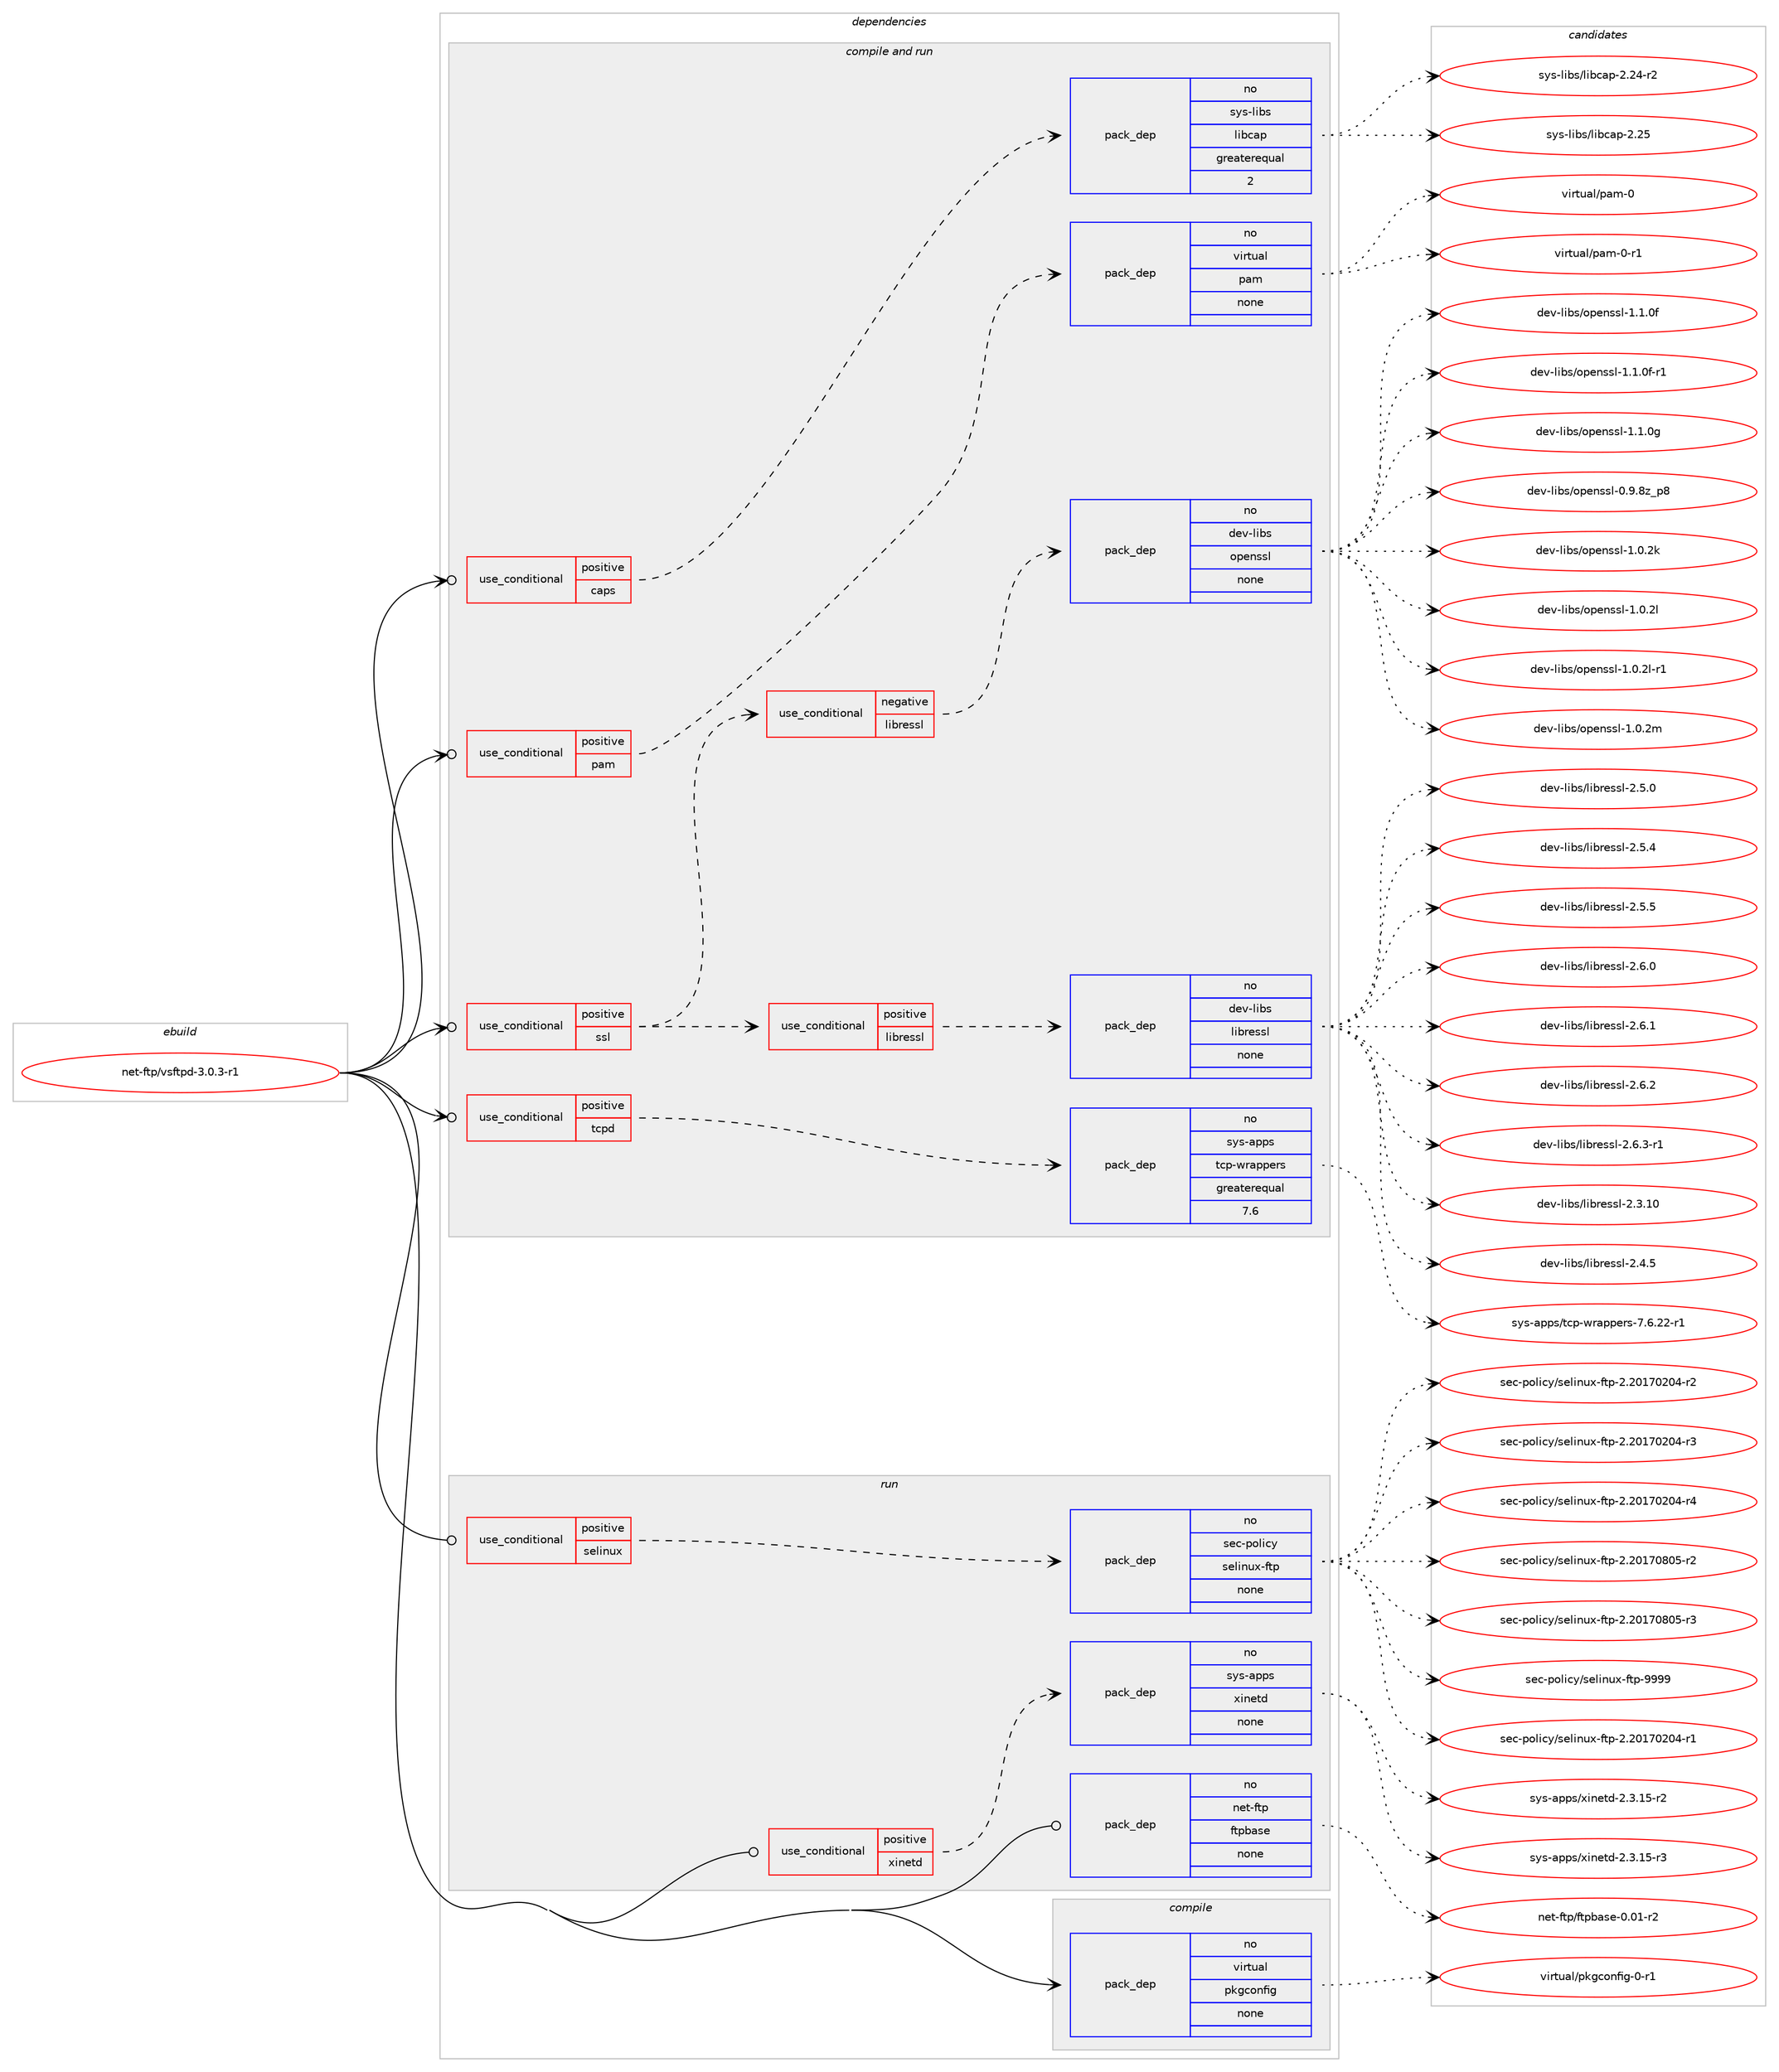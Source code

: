 digraph prolog {

# *************
# Graph options
# *************

newrank=true;
concentrate=true;
compound=true;
graph [rankdir=LR,fontname=Helvetica,fontsize=10,ranksep=1.5];#, ranksep=2.5, nodesep=0.2];
edge  [arrowhead=vee];
node  [fontname=Helvetica,fontsize=10];

# **********
# The ebuild
# **********

subgraph cluster_leftcol {
color=gray;
rank=same;
label=<<i>ebuild</i>>;
id [label="net-ftp/vsftpd-3.0.3-r1", color=red, width=4, href="../net-ftp/vsftpd-3.0.3-r1.svg"];
}

# ****************
# The dependencies
# ****************

subgraph cluster_midcol {
color=gray;
label=<<i>dependencies</i>>;
subgraph cluster_compile {
fillcolor="#eeeeee";
style=filled;
label=<<i>compile</i>>;
subgraph pack302814 {
dependency411467 [label=<<TABLE BORDER="0" CELLBORDER="1" CELLSPACING="0" CELLPADDING="4" WIDTH="220"><TR><TD ROWSPAN="6" CELLPADDING="30">pack_dep</TD></TR><TR><TD WIDTH="110">no</TD></TR><TR><TD>virtual</TD></TR><TR><TD>pkgconfig</TD></TR><TR><TD>none</TD></TR><TR><TD></TD></TR></TABLE>>, shape=none, color=blue];
}
id:e -> dependency411467:w [weight=20,style="solid",arrowhead="vee"];
}
subgraph cluster_compileandrun {
fillcolor="#eeeeee";
style=filled;
label=<<i>compile and run</i>>;
subgraph cond101830 {
dependency411468 [label=<<TABLE BORDER="0" CELLBORDER="1" CELLSPACING="0" CELLPADDING="4"><TR><TD ROWSPAN="3" CELLPADDING="10">use_conditional</TD></TR><TR><TD>positive</TD></TR><TR><TD>caps</TD></TR></TABLE>>, shape=none, color=red];
subgraph pack302815 {
dependency411469 [label=<<TABLE BORDER="0" CELLBORDER="1" CELLSPACING="0" CELLPADDING="4" WIDTH="220"><TR><TD ROWSPAN="6" CELLPADDING="30">pack_dep</TD></TR><TR><TD WIDTH="110">no</TD></TR><TR><TD>sys-libs</TD></TR><TR><TD>libcap</TD></TR><TR><TD>greaterequal</TD></TR><TR><TD>2</TD></TR></TABLE>>, shape=none, color=blue];
}
dependency411468:e -> dependency411469:w [weight=20,style="dashed",arrowhead="vee"];
}
id:e -> dependency411468:w [weight=20,style="solid",arrowhead="odotvee"];
subgraph cond101831 {
dependency411470 [label=<<TABLE BORDER="0" CELLBORDER="1" CELLSPACING="0" CELLPADDING="4"><TR><TD ROWSPAN="3" CELLPADDING="10">use_conditional</TD></TR><TR><TD>positive</TD></TR><TR><TD>pam</TD></TR></TABLE>>, shape=none, color=red];
subgraph pack302816 {
dependency411471 [label=<<TABLE BORDER="0" CELLBORDER="1" CELLSPACING="0" CELLPADDING="4" WIDTH="220"><TR><TD ROWSPAN="6" CELLPADDING="30">pack_dep</TD></TR><TR><TD WIDTH="110">no</TD></TR><TR><TD>virtual</TD></TR><TR><TD>pam</TD></TR><TR><TD>none</TD></TR><TR><TD></TD></TR></TABLE>>, shape=none, color=blue];
}
dependency411470:e -> dependency411471:w [weight=20,style="dashed",arrowhead="vee"];
}
id:e -> dependency411470:w [weight=20,style="solid",arrowhead="odotvee"];
subgraph cond101832 {
dependency411472 [label=<<TABLE BORDER="0" CELLBORDER="1" CELLSPACING="0" CELLPADDING="4"><TR><TD ROWSPAN="3" CELLPADDING="10">use_conditional</TD></TR><TR><TD>positive</TD></TR><TR><TD>ssl</TD></TR></TABLE>>, shape=none, color=red];
subgraph cond101833 {
dependency411473 [label=<<TABLE BORDER="0" CELLBORDER="1" CELLSPACING="0" CELLPADDING="4"><TR><TD ROWSPAN="3" CELLPADDING="10">use_conditional</TD></TR><TR><TD>negative</TD></TR><TR><TD>libressl</TD></TR></TABLE>>, shape=none, color=red];
subgraph pack302817 {
dependency411474 [label=<<TABLE BORDER="0" CELLBORDER="1" CELLSPACING="0" CELLPADDING="4" WIDTH="220"><TR><TD ROWSPAN="6" CELLPADDING="30">pack_dep</TD></TR><TR><TD WIDTH="110">no</TD></TR><TR><TD>dev-libs</TD></TR><TR><TD>openssl</TD></TR><TR><TD>none</TD></TR><TR><TD></TD></TR></TABLE>>, shape=none, color=blue];
}
dependency411473:e -> dependency411474:w [weight=20,style="dashed",arrowhead="vee"];
}
dependency411472:e -> dependency411473:w [weight=20,style="dashed",arrowhead="vee"];
subgraph cond101834 {
dependency411475 [label=<<TABLE BORDER="0" CELLBORDER="1" CELLSPACING="0" CELLPADDING="4"><TR><TD ROWSPAN="3" CELLPADDING="10">use_conditional</TD></TR><TR><TD>positive</TD></TR><TR><TD>libressl</TD></TR></TABLE>>, shape=none, color=red];
subgraph pack302818 {
dependency411476 [label=<<TABLE BORDER="0" CELLBORDER="1" CELLSPACING="0" CELLPADDING="4" WIDTH="220"><TR><TD ROWSPAN="6" CELLPADDING="30">pack_dep</TD></TR><TR><TD WIDTH="110">no</TD></TR><TR><TD>dev-libs</TD></TR><TR><TD>libressl</TD></TR><TR><TD>none</TD></TR><TR><TD></TD></TR></TABLE>>, shape=none, color=blue];
}
dependency411475:e -> dependency411476:w [weight=20,style="dashed",arrowhead="vee"];
}
dependency411472:e -> dependency411475:w [weight=20,style="dashed",arrowhead="vee"];
}
id:e -> dependency411472:w [weight=20,style="solid",arrowhead="odotvee"];
subgraph cond101835 {
dependency411477 [label=<<TABLE BORDER="0" CELLBORDER="1" CELLSPACING="0" CELLPADDING="4"><TR><TD ROWSPAN="3" CELLPADDING="10">use_conditional</TD></TR><TR><TD>positive</TD></TR><TR><TD>tcpd</TD></TR></TABLE>>, shape=none, color=red];
subgraph pack302819 {
dependency411478 [label=<<TABLE BORDER="0" CELLBORDER="1" CELLSPACING="0" CELLPADDING="4" WIDTH="220"><TR><TD ROWSPAN="6" CELLPADDING="30">pack_dep</TD></TR><TR><TD WIDTH="110">no</TD></TR><TR><TD>sys-apps</TD></TR><TR><TD>tcp-wrappers</TD></TR><TR><TD>greaterequal</TD></TR><TR><TD>7.6</TD></TR></TABLE>>, shape=none, color=blue];
}
dependency411477:e -> dependency411478:w [weight=20,style="dashed",arrowhead="vee"];
}
id:e -> dependency411477:w [weight=20,style="solid",arrowhead="odotvee"];
}
subgraph cluster_run {
fillcolor="#eeeeee";
style=filled;
label=<<i>run</i>>;
subgraph cond101836 {
dependency411479 [label=<<TABLE BORDER="0" CELLBORDER="1" CELLSPACING="0" CELLPADDING="4"><TR><TD ROWSPAN="3" CELLPADDING="10">use_conditional</TD></TR><TR><TD>positive</TD></TR><TR><TD>selinux</TD></TR></TABLE>>, shape=none, color=red];
subgraph pack302820 {
dependency411480 [label=<<TABLE BORDER="0" CELLBORDER="1" CELLSPACING="0" CELLPADDING="4" WIDTH="220"><TR><TD ROWSPAN="6" CELLPADDING="30">pack_dep</TD></TR><TR><TD WIDTH="110">no</TD></TR><TR><TD>sec-policy</TD></TR><TR><TD>selinux-ftp</TD></TR><TR><TD>none</TD></TR><TR><TD></TD></TR></TABLE>>, shape=none, color=blue];
}
dependency411479:e -> dependency411480:w [weight=20,style="dashed",arrowhead="vee"];
}
id:e -> dependency411479:w [weight=20,style="solid",arrowhead="odot"];
subgraph cond101837 {
dependency411481 [label=<<TABLE BORDER="0" CELLBORDER="1" CELLSPACING="0" CELLPADDING="4"><TR><TD ROWSPAN="3" CELLPADDING="10">use_conditional</TD></TR><TR><TD>positive</TD></TR><TR><TD>xinetd</TD></TR></TABLE>>, shape=none, color=red];
subgraph pack302821 {
dependency411482 [label=<<TABLE BORDER="0" CELLBORDER="1" CELLSPACING="0" CELLPADDING="4" WIDTH="220"><TR><TD ROWSPAN="6" CELLPADDING="30">pack_dep</TD></TR><TR><TD WIDTH="110">no</TD></TR><TR><TD>sys-apps</TD></TR><TR><TD>xinetd</TD></TR><TR><TD>none</TD></TR><TR><TD></TD></TR></TABLE>>, shape=none, color=blue];
}
dependency411481:e -> dependency411482:w [weight=20,style="dashed",arrowhead="vee"];
}
id:e -> dependency411481:w [weight=20,style="solid",arrowhead="odot"];
subgraph pack302822 {
dependency411483 [label=<<TABLE BORDER="0" CELLBORDER="1" CELLSPACING="0" CELLPADDING="4" WIDTH="220"><TR><TD ROWSPAN="6" CELLPADDING="30">pack_dep</TD></TR><TR><TD WIDTH="110">no</TD></TR><TR><TD>net-ftp</TD></TR><TR><TD>ftpbase</TD></TR><TR><TD>none</TD></TR><TR><TD></TD></TR></TABLE>>, shape=none, color=blue];
}
id:e -> dependency411483:w [weight=20,style="solid",arrowhead="odot"];
}
}

# **************
# The candidates
# **************

subgraph cluster_choices {
rank=same;
color=gray;
label=<<i>candidates</i>>;

subgraph choice302814 {
color=black;
nodesep=1;
choice11810511411611797108471121071039911111010210510345484511449 [label="virtual/pkgconfig-0-r1", color=red, width=4,href="../virtual/pkgconfig-0-r1.svg"];
dependency411467:e -> choice11810511411611797108471121071039911111010210510345484511449:w [style=dotted,weight="100"];
}
subgraph choice302815 {
color=black;
nodesep=1;
choice11512111545108105981154710810598999711245504650524511450 [label="sys-libs/libcap-2.24-r2", color=red, width=4,href="../sys-libs/libcap-2.24-r2.svg"];
choice1151211154510810598115471081059899971124550465053 [label="sys-libs/libcap-2.25", color=red, width=4,href="../sys-libs/libcap-2.25.svg"];
dependency411469:e -> choice11512111545108105981154710810598999711245504650524511450:w [style=dotted,weight="100"];
dependency411469:e -> choice1151211154510810598115471081059899971124550465053:w [style=dotted,weight="100"];
}
subgraph choice302816 {
color=black;
nodesep=1;
choice1181051141161179710847112971094548 [label="virtual/pam-0", color=red, width=4,href="../virtual/pam-0.svg"];
choice11810511411611797108471129710945484511449 [label="virtual/pam-0-r1", color=red, width=4,href="../virtual/pam-0-r1.svg"];
dependency411471:e -> choice1181051141161179710847112971094548:w [style=dotted,weight="100"];
dependency411471:e -> choice11810511411611797108471129710945484511449:w [style=dotted,weight="100"];
}
subgraph choice302817 {
color=black;
nodesep=1;
choice1001011184510810598115471111121011101151151084548465746561229511256 [label="dev-libs/openssl-0.9.8z_p8", color=red, width=4,href="../dev-libs/openssl-0.9.8z_p8.svg"];
choice100101118451081059811547111112101110115115108454946484650107 [label="dev-libs/openssl-1.0.2k", color=red, width=4,href="../dev-libs/openssl-1.0.2k.svg"];
choice100101118451081059811547111112101110115115108454946484650108 [label="dev-libs/openssl-1.0.2l", color=red, width=4,href="../dev-libs/openssl-1.0.2l.svg"];
choice1001011184510810598115471111121011101151151084549464846501084511449 [label="dev-libs/openssl-1.0.2l-r1", color=red, width=4,href="../dev-libs/openssl-1.0.2l-r1.svg"];
choice100101118451081059811547111112101110115115108454946484650109 [label="dev-libs/openssl-1.0.2m", color=red, width=4,href="../dev-libs/openssl-1.0.2m.svg"];
choice100101118451081059811547111112101110115115108454946494648102 [label="dev-libs/openssl-1.1.0f", color=red, width=4,href="../dev-libs/openssl-1.1.0f.svg"];
choice1001011184510810598115471111121011101151151084549464946481024511449 [label="dev-libs/openssl-1.1.0f-r1", color=red, width=4,href="../dev-libs/openssl-1.1.0f-r1.svg"];
choice100101118451081059811547111112101110115115108454946494648103 [label="dev-libs/openssl-1.1.0g", color=red, width=4,href="../dev-libs/openssl-1.1.0g.svg"];
dependency411474:e -> choice1001011184510810598115471111121011101151151084548465746561229511256:w [style=dotted,weight="100"];
dependency411474:e -> choice100101118451081059811547111112101110115115108454946484650107:w [style=dotted,weight="100"];
dependency411474:e -> choice100101118451081059811547111112101110115115108454946484650108:w [style=dotted,weight="100"];
dependency411474:e -> choice1001011184510810598115471111121011101151151084549464846501084511449:w [style=dotted,weight="100"];
dependency411474:e -> choice100101118451081059811547111112101110115115108454946484650109:w [style=dotted,weight="100"];
dependency411474:e -> choice100101118451081059811547111112101110115115108454946494648102:w [style=dotted,weight="100"];
dependency411474:e -> choice1001011184510810598115471111121011101151151084549464946481024511449:w [style=dotted,weight="100"];
dependency411474:e -> choice100101118451081059811547111112101110115115108454946494648103:w [style=dotted,weight="100"];
}
subgraph choice302818 {
color=black;
nodesep=1;
choice1001011184510810598115471081059811410111511510845504651464948 [label="dev-libs/libressl-2.3.10", color=red, width=4,href="../dev-libs/libressl-2.3.10.svg"];
choice10010111845108105981154710810598114101115115108455046524653 [label="dev-libs/libressl-2.4.5", color=red, width=4,href="../dev-libs/libressl-2.4.5.svg"];
choice10010111845108105981154710810598114101115115108455046534648 [label="dev-libs/libressl-2.5.0", color=red, width=4,href="../dev-libs/libressl-2.5.0.svg"];
choice10010111845108105981154710810598114101115115108455046534652 [label="dev-libs/libressl-2.5.4", color=red, width=4,href="../dev-libs/libressl-2.5.4.svg"];
choice10010111845108105981154710810598114101115115108455046534653 [label="dev-libs/libressl-2.5.5", color=red, width=4,href="../dev-libs/libressl-2.5.5.svg"];
choice10010111845108105981154710810598114101115115108455046544648 [label="dev-libs/libressl-2.6.0", color=red, width=4,href="../dev-libs/libressl-2.6.0.svg"];
choice10010111845108105981154710810598114101115115108455046544649 [label="dev-libs/libressl-2.6.1", color=red, width=4,href="../dev-libs/libressl-2.6.1.svg"];
choice10010111845108105981154710810598114101115115108455046544650 [label="dev-libs/libressl-2.6.2", color=red, width=4,href="../dev-libs/libressl-2.6.2.svg"];
choice100101118451081059811547108105981141011151151084550465446514511449 [label="dev-libs/libressl-2.6.3-r1", color=red, width=4,href="../dev-libs/libressl-2.6.3-r1.svg"];
dependency411476:e -> choice1001011184510810598115471081059811410111511510845504651464948:w [style=dotted,weight="100"];
dependency411476:e -> choice10010111845108105981154710810598114101115115108455046524653:w [style=dotted,weight="100"];
dependency411476:e -> choice10010111845108105981154710810598114101115115108455046534648:w [style=dotted,weight="100"];
dependency411476:e -> choice10010111845108105981154710810598114101115115108455046534652:w [style=dotted,weight="100"];
dependency411476:e -> choice10010111845108105981154710810598114101115115108455046534653:w [style=dotted,weight="100"];
dependency411476:e -> choice10010111845108105981154710810598114101115115108455046544648:w [style=dotted,weight="100"];
dependency411476:e -> choice10010111845108105981154710810598114101115115108455046544649:w [style=dotted,weight="100"];
dependency411476:e -> choice10010111845108105981154710810598114101115115108455046544650:w [style=dotted,weight="100"];
dependency411476:e -> choice100101118451081059811547108105981141011151151084550465446514511449:w [style=dotted,weight="100"];
}
subgraph choice302819 {
color=black;
nodesep=1;
choice115121115459711211211547116991124511911497112112101114115455546544650504511449 [label="sys-apps/tcp-wrappers-7.6.22-r1", color=red, width=4,href="../sys-apps/tcp-wrappers-7.6.22-r1.svg"];
dependency411478:e -> choice115121115459711211211547116991124511911497112112101114115455546544650504511449:w [style=dotted,weight="100"];
}
subgraph choice302820 {
color=black;
nodesep=1;
choice115101994511211110810599121471151011081051101171204510211611245504650484955485048524511449 [label="sec-policy/selinux-ftp-2.20170204-r1", color=red, width=4,href="../sec-policy/selinux-ftp-2.20170204-r1.svg"];
choice115101994511211110810599121471151011081051101171204510211611245504650484955485048524511450 [label="sec-policy/selinux-ftp-2.20170204-r2", color=red, width=4,href="../sec-policy/selinux-ftp-2.20170204-r2.svg"];
choice115101994511211110810599121471151011081051101171204510211611245504650484955485048524511451 [label="sec-policy/selinux-ftp-2.20170204-r3", color=red, width=4,href="../sec-policy/selinux-ftp-2.20170204-r3.svg"];
choice115101994511211110810599121471151011081051101171204510211611245504650484955485048524511452 [label="sec-policy/selinux-ftp-2.20170204-r4", color=red, width=4,href="../sec-policy/selinux-ftp-2.20170204-r4.svg"];
choice115101994511211110810599121471151011081051101171204510211611245504650484955485648534511450 [label="sec-policy/selinux-ftp-2.20170805-r2", color=red, width=4,href="../sec-policy/selinux-ftp-2.20170805-r2.svg"];
choice115101994511211110810599121471151011081051101171204510211611245504650484955485648534511451 [label="sec-policy/selinux-ftp-2.20170805-r3", color=red, width=4,href="../sec-policy/selinux-ftp-2.20170805-r3.svg"];
choice11510199451121111081059912147115101108105110117120451021161124557575757 [label="sec-policy/selinux-ftp-9999", color=red, width=4,href="../sec-policy/selinux-ftp-9999.svg"];
dependency411480:e -> choice115101994511211110810599121471151011081051101171204510211611245504650484955485048524511449:w [style=dotted,weight="100"];
dependency411480:e -> choice115101994511211110810599121471151011081051101171204510211611245504650484955485048524511450:w [style=dotted,weight="100"];
dependency411480:e -> choice115101994511211110810599121471151011081051101171204510211611245504650484955485048524511451:w [style=dotted,weight="100"];
dependency411480:e -> choice115101994511211110810599121471151011081051101171204510211611245504650484955485048524511452:w [style=dotted,weight="100"];
dependency411480:e -> choice115101994511211110810599121471151011081051101171204510211611245504650484955485648534511450:w [style=dotted,weight="100"];
dependency411480:e -> choice115101994511211110810599121471151011081051101171204510211611245504650484955485648534511451:w [style=dotted,weight="100"];
dependency411480:e -> choice11510199451121111081059912147115101108105110117120451021161124557575757:w [style=dotted,weight="100"];
}
subgraph choice302821 {
color=black;
nodesep=1;
choice115121115459711211211547120105110101116100455046514649534511450 [label="sys-apps/xinetd-2.3.15-r2", color=red, width=4,href="../sys-apps/xinetd-2.3.15-r2.svg"];
choice115121115459711211211547120105110101116100455046514649534511451 [label="sys-apps/xinetd-2.3.15-r3", color=red, width=4,href="../sys-apps/xinetd-2.3.15-r3.svg"];
dependency411482:e -> choice115121115459711211211547120105110101116100455046514649534511450:w [style=dotted,weight="100"];
dependency411482:e -> choice115121115459711211211547120105110101116100455046514649534511451:w [style=dotted,weight="100"];
}
subgraph choice302822 {
color=black;
nodesep=1;
choice1101011164510211611247102116112989711510145484648494511450 [label="net-ftp/ftpbase-0.01-r2", color=red, width=4,href="../net-ftp/ftpbase-0.01-r2.svg"];
dependency411483:e -> choice1101011164510211611247102116112989711510145484648494511450:w [style=dotted,weight="100"];
}
}

}
